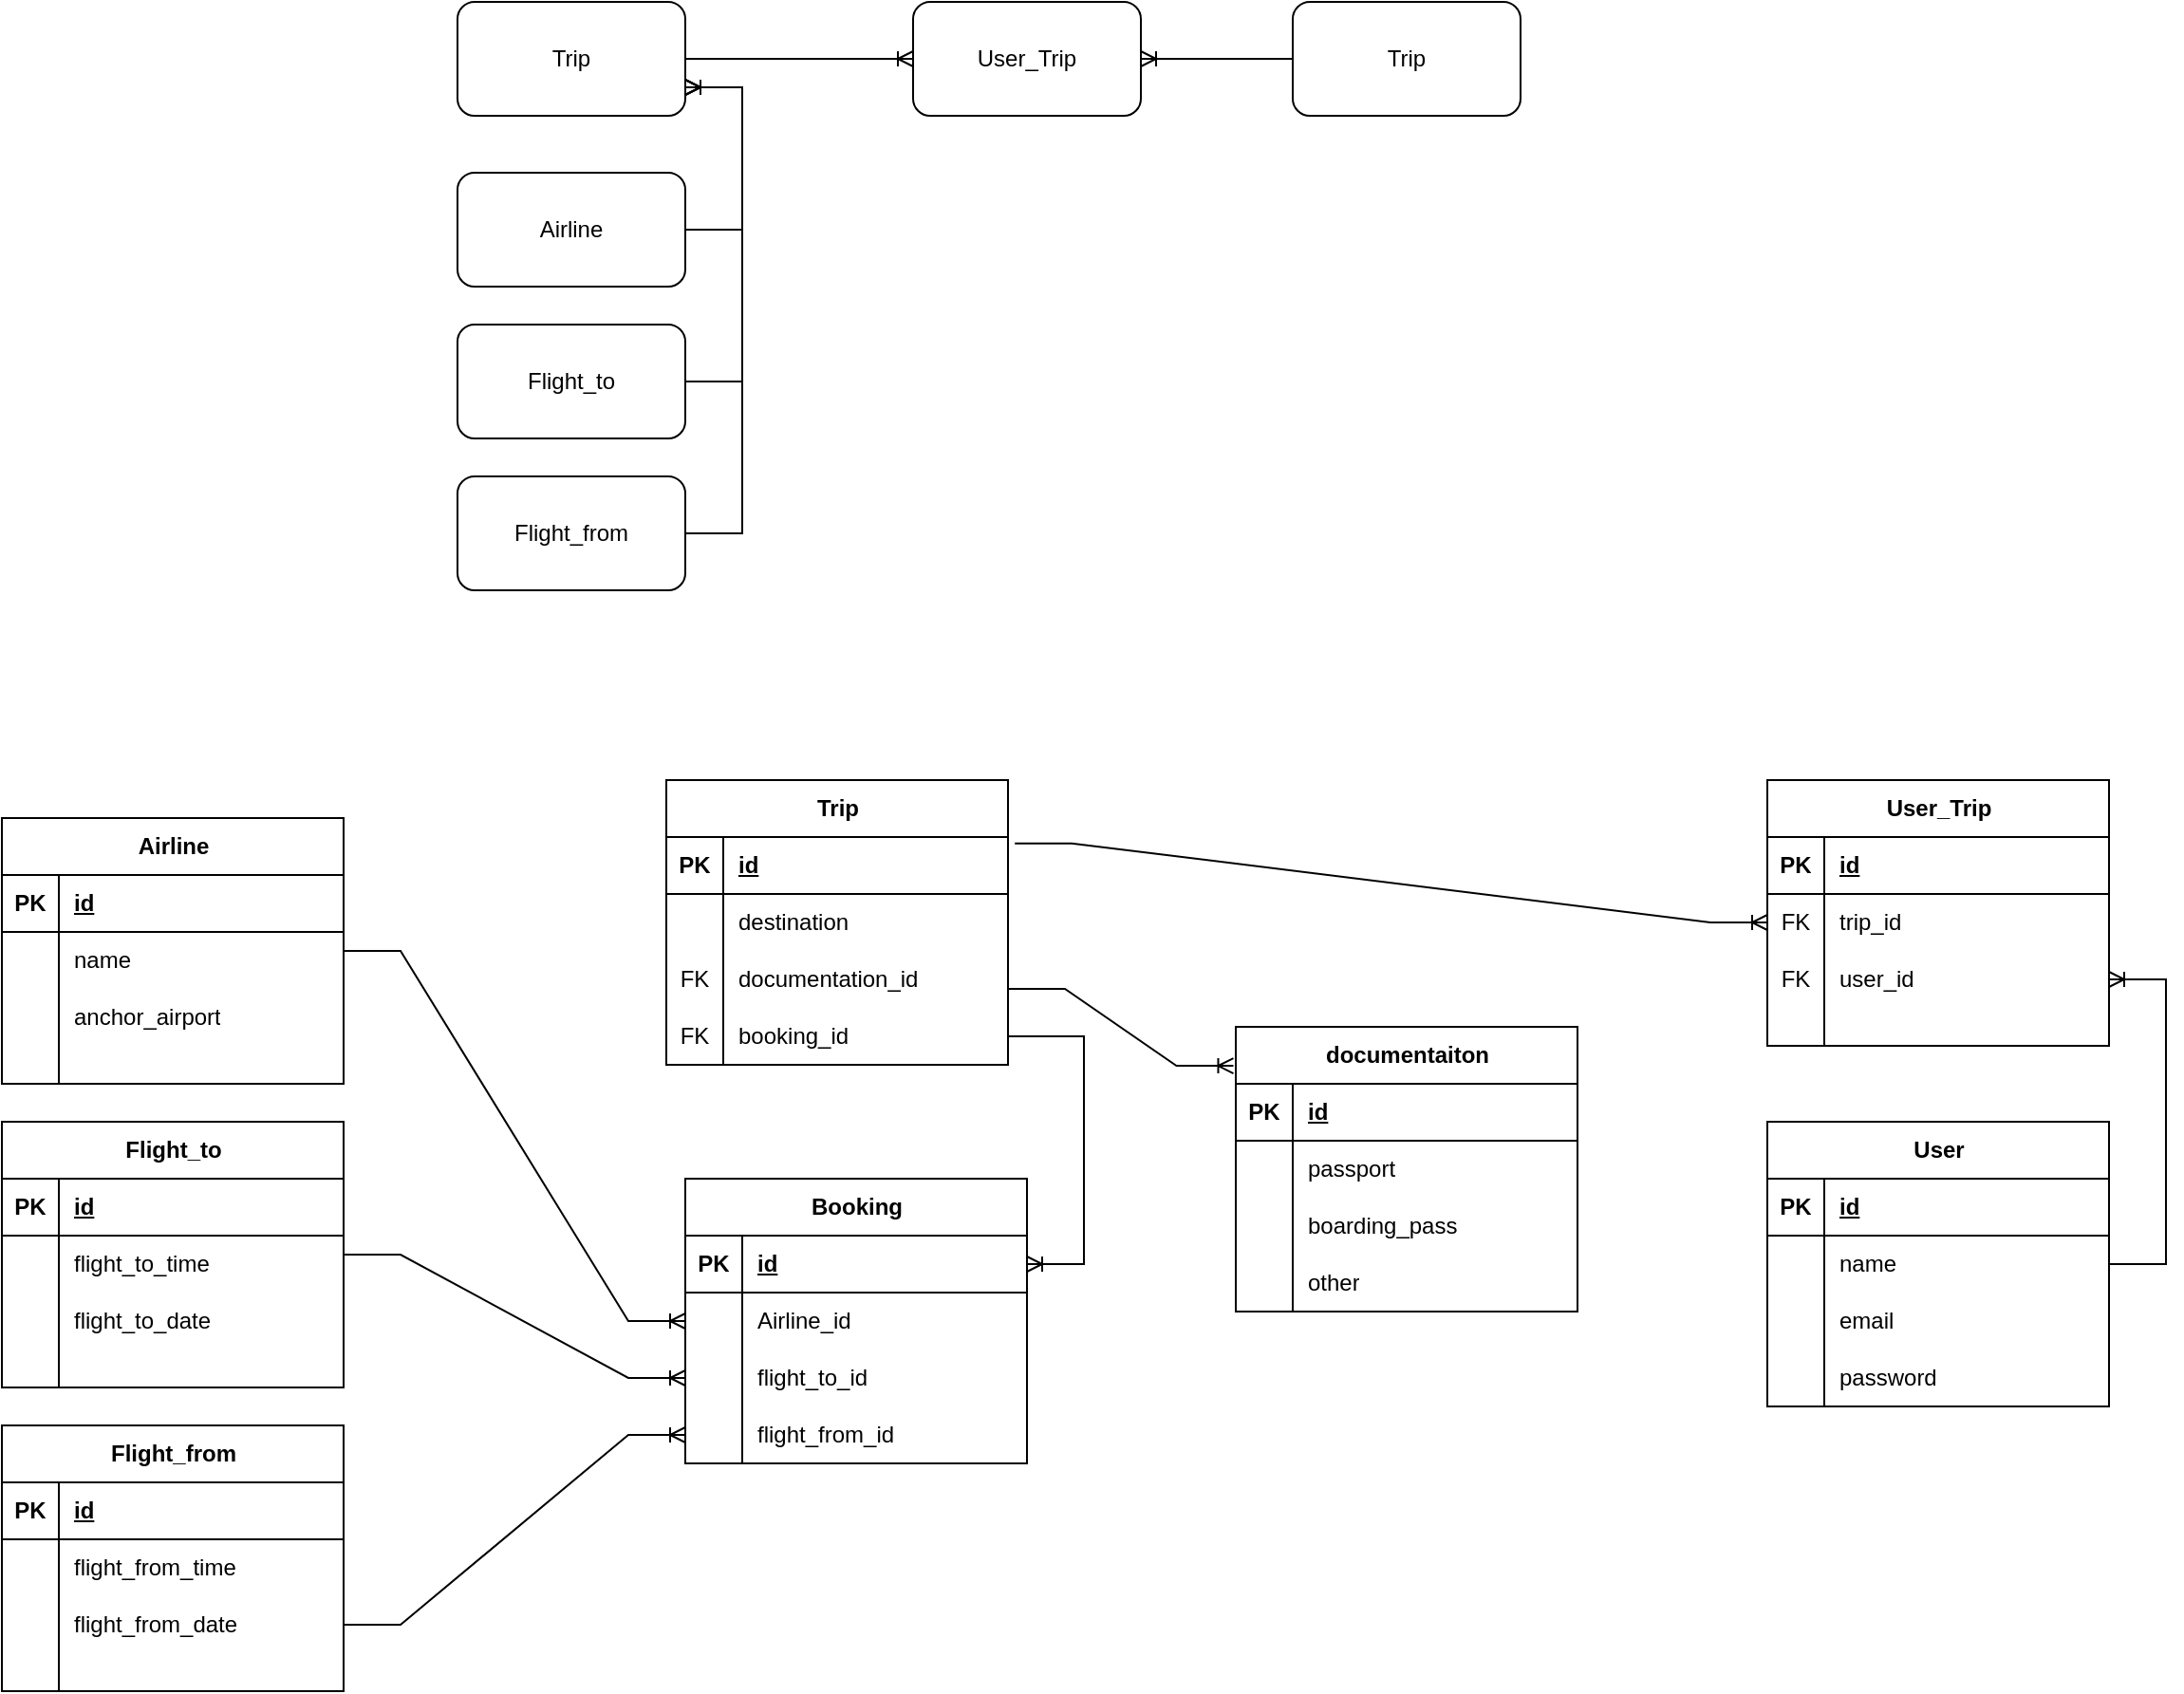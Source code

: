 <mxfile version="21.0.2" type="device"><diagram id="R2lEEEUBdFMjLlhIrx00" name="Page-1"><mxGraphModel dx="2466" dy="342" grid="1" gridSize="10" guides="1" tooltips="1" connect="1" arrows="1" fold="1" page="1" pageScale="1" pageWidth="850" pageHeight="1100" math="0" shadow="0" extFonts="Permanent Marker^https://fonts.googleapis.com/css?family=Permanent+Marker"><root><mxCell id="0"/><mxCell id="1" parent="0"/><mxCell id="AfF34_MZGDm-dhskFJhZ-27" value="User" style="shape=table;startSize=30;container=1;collapsible=1;childLayout=tableLayout;fixedRows=1;rowLines=0;fontStyle=1;align=center;resizeLast=1;html=1;" vertex="1" parent="1"><mxGeometry x="-30" y="660" width="180" height="150" as="geometry"/></mxCell><mxCell id="AfF34_MZGDm-dhskFJhZ-28" value="" style="shape=tableRow;horizontal=0;startSize=0;swimlaneHead=0;swimlaneBody=0;fillColor=none;collapsible=0;dropTarget=0;points=[[0,0.5],[1,0.5]];portConstraint=eastwest;top=0;left=0;right=0;bottom=1;" vertex="1" parent="AfF34_MZGDm-dhskFJhZ-27"><mxGeometry y="30" width="180" height="30" as="geometry"/></mxCell><mxCell id="AfF34_MZGDm-dhskFJhZ-29" value="PK" style="shape=partialRectangle;connectable=0;fillColor=none;top=0;left=0;bottom=0;right=0;fontStyle=1;overflow=hidden;whiteSpace=wrap;html=1;" vertex="1" parent="AfF34_MZGDm-dhskFJhZ-28"><mxGeometry width="30" height="30" as="geometry"><mxRectangle width="30" height="30" as="alternateBounds"/></mxGeometry></mxCell><mxCell id="AfF34_MZGDm-dhskFJhZ-30" value="id" style="shape=partialRectangle;connectable=0;fillColor=none;top=0;left=0;bottom=0;right=0;align=left;spacingLeft=6;fontStyle=5;overflow=hidden;whiteSpace=wrap;html=1;" vertex="1" parent="AfF34_MZGDm-dhskFJhZ-28"><mxGeometry x="30" width="150" height="30" as="geometry"><mxRectangle width="150" height="30" as="alternateBounds"/></mxGeometry></mxCell><mxCell id="AfF34_MZGDm-dhskFJhZ-31" value="" style="shape=tableRow;horizontal=0;startSize=0;swimlaneHead=0;swimlaneBody=0;fillColor=none;collapsible=0;dropTarget=0;points=[[0,0.5],[1,0.5]];portConstraint=eastwest;top=0;left=0;right=0;bottom=0;" vertex="1" parent="AfF34_MZGDm-dhskFJhZ-27"><mxGeometry y="60" width="180" height="30" as="geometry"/></mxCell><mxCell id="AfF34_MZGDm-dhskFJhZ-32" value="" style="shape=partialRectangle;connectable=0;fillColor=none;top=0;left=0;bottom=0;right=0;editable=1;overflow=hidden;whiteSpace=wrap;html=1;" vertex="1" parent="AfF34_MZGDm-dhskFJhZ-31"><mxGeometry width="30" height="30" as="geometry"><mxRectangle width="30" height="30" as="alternateBounds"/></mxGeometry></mxCell><mxCell id="AfF34_MZGDm-dhskFJhZ-33" value="name&lt;span style=&quot;white-space: pre;&quot;&gt;&#9;&lt;/span&gt;" style="shape=partialRectangle;connectable=0;fillColor=none;top=0;left=0;bottom=0;right=0;align=left;spacingLeft=6;overflow=hidden;whiteSpace=wrap;html=1;" vertex="1" parent="AfF34_MZGDm-dhskFJhZ-31"><mxGeometry x="30" width="150" height="30" as="geometry"><mxRectangle width="150" height="30" as="alternateBounds"/></mxGeometry></mxCell><mxCell id="AfF34_MZGDm-dhskFJhZ-34" value="" style="shape=tableRow;horizontal=0;startSize=0;swimlaneHead=0;swimlaneBody=0;fillColor=none;collapsible=0;dropTarget=0;points=[[0,0.5],[1,0.5]];portConstraint=eastwest;top=0;left=0;right=0;bottom=0;" vertex="1" parent="AfF34_MZGDm-dhskFJhZ-27"><mxGeometry y="90" width="180" height="30" as="geometry"/></mxCell><mxCell id="AfF34_MZGDm-dhskFJhZ-35" value="" style="shape=partialRectangle;connectable=0;fillColor=none;top=0;left=0;bottom=0;right=0;editable=1;overflow=hidden;whiteSpace=wrap;html=1;" vertex="1" parent="AfF34_MZGDm-dhskFJhZ-34"><mxGeometry width="30" height="30" as="geometry"><mxRectangle width="30" height="30" as="alternateBounds"/></mxGeometry></mxCell><mxCell id="AfF34_MZGDm-dhskFJhZ-36" value="email" style="shape=partialRectangle;connectable=0;fillColor=none;top=0;left=0;bottom=0;right=0;align=left;spacingLeft=6;overflow=hidden;whiteSpace=wrap;html=1;" vertex="1" parent="AfF34_MZGDm-dhskFJhZ-34"><mxGeometry x="30" width="150" height="30" as="geometry"><mxRectangle width="150" height="30" as="alternateBounds"/></mxGeometry></mxCell><mxCell id="AfF34_MZGDm-dhskFJhZ-37" value="" style="shape=tableRow;horizontal=0;startSize=0;swimlaneHead=0;swimlaneBody=0;fillColor=none;collapsible=0;dropTarget=0;points=[[0,0.5],[1,0.5]];portConstraint=eastwest;top=0;left=0;right=0;bottom=0;" vertex="1" parent="AfF34_MZGDm-dhskFJhZ-27"><mxGeometry y="120" width="180" height="30" as="geometry"/></mxCell><mxCell id="AfF34_MZGDm-dhskFJhZ-38" value="" style="shape=partialRectangle;connectable=0;fillColor=none;top=0;left=0;bottom=0;right=0;editable=1;overflow=hidden;whiteSpace=wrap;html=1;" vertex="1" parent="AfF34_MZGDm-dhskFJhZ-37"><mxGeometry width="30" height="30" as="geometry"><mxRectangle width="30" height="30" as="alternateBounds"/></mxGeometry></mxCell><mxCell id="AfF34_MZGDm-dhskFJhZ-39" value="password" style="shape=partialRectangle;connectable=0;fillColor=none;top=0;left=0;bottom=0;right=0;align=left;spacingLeft=6;overflow=hidden;whiteSpace=wrap;html=1;" vertex="1" parent="AfF34_MZGDm-dhskFJhZ-37"><mxGeometry x="30" width="150" height="30" as="geometry"><mxRectangle width="150" height="30" as="alternateBounds"/></mxGeometry></mxCell><mxCell id="AfF34_MZGDm-dhskFJhZ-40" value="User_Trip" style="shape=table;startSize=30;container=1;collapsible=1;childLayout=tableLayout;fixedRows=1;rowLines=0;fontStyle=1;align=center;resizeLast=1;html=1;" vertex="1" parent="1"><mxGeometry x="-30" y="480" width="180" height="140" as="geometry"/></mxCell><mxCell id="AfF34_MZGDm-dhskFJhZ-41" value="" style="shape=tableRow;horizontal=0;startSize=0;swimlaneHead=0;swimlaneBody=0;fillColor=none;collapsible=0;dropTarget=0;points=[[0,0.5],[1,0.5]];portConstraint=eastwest;top=0;left=0;right=0;bottom=1;" vertex="1" parent="AfF34_MZGDm-dhskFJhZ-40"><mxGeometry y="30" width="180" height="30" as="geometry"/></mxCell><mxCell id="AfF34_MZGDm-dhskFJhZ-42" value="PK" style="shape=partialRectangle;connectable=0;fillColor=none;top=0;left=0;bottom=0;right=0;fontStyle=1;overflow=hidden;whiteSpace=wrap;html=1;" vertex="1" parent="AfF34_MZGDm-dhskFJhZ-41"><mxGeometry width="30" height="30" as="geometry"><mxRectangle width="30" height="30" as="alternateBounds"/></mxGeometry></mxCell><mxCell id="AfF34_MZGDm-dhskFJhZ-43" value="id" style="shape=partialRectangle;connectable=0;fillColor=none;top=0;left=0;bottom=0;right=0;align=left;spacingLeft=6;fontStyle=5;overflow=hidden;whiteSpace=wrap;html=1;" vertex="1" parent="AfF34_MZGDm-dhskFJhZ-41"><mxGeometry x="30" width="150" height="30" as="geometry"><mxRectangle width="150" height="30" as="alternateBounds"/></mxGeometry></mxCell><mxCell id="AfF34_MZGDm-dhskFJhZ-44" value="" style="shape=tableRow;horizontal=0;startSize=0;swimlaneHead=0;swimlaneBody=0;fillColor=none;collapsible=0;dropTarget=0;points=[[0,0.5],[1,0.5]];portConstraint=eastwest;top=0;left=0;right=0;bottom=0;" vertex="1" parent="AfF34_MZGDm-dhskFJhZ-40"><mxGeometry y="60" width="180" height="30" as="geometry"/></mxCell><mxCell id="AfF34_MZGDm-dhskFJhZ-45" value="FK" style="shape=partialRectangle;connectable=0;fillColor=none;top=0;left=0;bottom=0;right=0;editable=1;overflow=hidden;whiteSpace=wrap;html=1;" vertex="1" parent="AfF34_MZGDm-dhskFJhZ-44"><mxGeometry width="30" height="30" as="geometry"><mxRectangle width="30" height="30" as="alternateBounds"/></mxGeometry></mxCell><mxCell id="AfF34_MZGDm-dhskFJhZ-46" value="trip_id&amp;nbsp;" style="shape=partialRectangle;connectable=0;fillColor=none;top=0;left=0;bottom=0;right=0;align=left;spacingLeft=6;overflow=hidden;whiteSpace=wrap;html=1;" vertex="1" parent="AfF34_MZGDm-dhskFJhZ-44"><mxGeometry x="30" width="150" height="30" as="geometry"><mxRectangle width="150" height="30" as="alternateBounds"/></mxGeometry></mxCell><mxCell id="AfF34_MZGDm-dhskFJhZ-47" value="" style="shape=tableRow;horizontal=0;startSize=0;swimlaneHead=0;swimlaneBody=0;fillColor=none;collapsible=0;dropTarget=0;points=[[0,0.5],[1,0.5]];portConstraint=eastwest;top=0;left=0;right=0;bottom=0;" vertex="1" parent="AfF34_MZGDm-dhskFJhZ-40"><mxGeometry y="90" width="180" height="30" as="geometry"/></mxCell><mxCell id="AfF34_MZGDm-dhskFJhZ-48" value="FK" style="shape=partialRectangle;connectable=0;fillColor=none;top=0;left=0;bottom=0;right=0;editable=1;overflow=hidden;whiteSpace=wrap;html=1;" vertex="1" parent="AfF34_MZGDm-dhskFJhZ-47"><mxGeometry width="30" height="30" as="geometry"><mxRectangle width="30" height="30" as="alternateBounds"/></mxGeometry></mxCell><mxCell id="AfF34_MZGDm-dhskFJhZ-49" value="user_id" style="shape=partialRectangle;connectable=0;fillColor=none;top=0;left=0;bottom=0;right=0;align=left;spacingLeft=6;overflow=hidden;whiteSpace=wrap;html=1;" vertex="1" parent="AfF34_MZGDm-dhskFJhZ-47"><mxGeometry x="30" width="150" height="30" as="geometry"><mxRectangle width="150" height="30" as="alternateBounds"/></mxGeometry></mxCell><mxCell id="AfF34_MZGDm-dhskFJhZ-50" value="" style="shape=tableRow;horizontal=0;startSize=0;swimlaneHead=0;swimlaneBody=0;fillColor=none;collapsible=0;dropTarget=0;points=[[0,0.5],[1,0.5]];portConstraint=eastwest;top=0;left=0;right=0;bottom=0;" vertex="1" parent="AfF34_MZGDm-dhskFJhZ-40"><mxGeometry y="120" width="180" height="20" as="geometry"/></mxCell><mxCell id="AfF34_MZGDm-dhskFJhZ-51" value="" style="shape=partialRectangle;connectable=0;fillColor=none;top=0;left=0;bottom=0;right=0;editable=1;overflow=hidden;whiteSpace=wrap;html=1;" vertex="1" parent="AfF34_MZGDm-dhskFJhZ-50"><mxGeometry width="30" height="20" as="geometry"><mxRectangle width="30" height="20" as="alternateBounds"/></mxGeometry></mxCell><mxCell id="AfF34_MZGDm-dhskFJhZ-52" value="" style="shape=partialRectangle;connectable=0;fillColor=none;top=0;left=0;bottom=0;right=0;align=left;spacingLeft=6;overflow=hidden;whiteSpace=wrap;html=1;" vertex="1" parent="AfF34_MZGDm-dhskFJhZ-50"><mxGeometry x="30" width="150" height="20" as="geometry"><mxRectangle width="150" height="20" as="alternateBounds"/></mxGeometry></mxCell><mxCell id="AfF34_MZGDm-dhskFJhZ-56" value="" style="edgeStyle=entityRelationEdgeStyle;fontSize=12;html=1;endArrow=ERoneToMany;rounded=0;exitX=1.02;exitY=0.111;exitDx=0;exitDy=0;exitPerimeter=0;" edge="1" parent="1" source="AfF34_MZGDm-dhskFJhZ-128" target="AfF34_MZGDm-dhskFJhZ-44"><mxGeometry width="100" height="100" relative="1" as="geometry"><mxPoint x="-200" y="660" as="sourcePoint"/><mxPoint x="-100" y="560" as="targetPoint"/></mxGeometry></mxCell><mxCell id="AfF34_MZGDm-dhskFJhZ-57" value="" style="edgeStyle=entityRelationEdgeStyle;fontSize=12;html=1;endArrow=ERoneToMany;rounded=0;" edge="1" parent="1" source="AfF34_MZGDm-dhskFJhZ-27" target="AfF34_MZGDm-dhskFJhZ-47"><mxGeometry width="100" height="100" relative="1" as="geometry"><mxPoint x="70" y="670" as="sourcePoint"/><mxPoint x="170" y="570" as="targetPoint"/></mxGeometry></mxCell><mxCell id="AfF34_MZGDm-dhskFJhZ-58" value="Airline" style="shape=table;startSize=30;container=1;collapsible=1;childLayout=tableLayout;fixedRows=1;rowLines=0;fontStyle=1;align=center;resizeLast=1;html=1;" vertex="1" parent="1"><mxGeometry x="-960" y="500" width="180" height="140" as="geometry"/></mxCell><mxCell id="AfF34_MZGDm-dhskFJhZ-59" value="" style="shape=tableRow;horizontal=0;startSize=0;swimlaneHead=0;swimlaneBody=0;fillColor=none;collapsible=0;dropTarget=0;points=[[0,0.5],[1,0.5]];portConstraint=eastwest;top=0;left=0;right=0;bottom=1;" vertex="1" parent="AfF34_MZGDm-dhskFJhZ-58"><mxGeometry y="30" width="180" height="30" as="geometry"/></mxCell><mxCell id="AfF34_MZGDm-dhskFJhZ-60" value="PK" style="shape=partialRectangle;connectable=0;fillColor=none;top=0;left=0;bottom=0;right=0;fontStyle=1;overflow=hidden;whiteSpace=wrap;html=1;" vertex="1" parent="AfF34_MZGDm-dhskFJhZ-59"><mxGeometry width="30" height="30" as="geometry"><mxRectangle width="30" height="30" as="alternateBounds"/></mxGeometry></mxCell><mxCell id="AfF34_MZGDm-dhskFJhZ-61" value="id" style="shape=partialRectangle;connectable=0;fillColor=none;top=0;left=0;bottom=0;right=0;align=left;spacingLeft=6;fontStyle=5;overflow=hidden;whiteSpace=wrap;html=1;" vertex="1" parent="AfF34_MZGDm-dhskFJhZ-59"><mxGeometry x="30" width="150" height="30" as="geometry"><mxRectangle width="150" height="30" as="alternateBounds"/></mxGeometry></mxCell><mxCell id="AfF34_MZGDm-dhskFJhZ-62" value="" style="shape=tableRow;horizontal=0;startSize=0;swimlaneHead=0;swimlaneBody=0;fillColor=none;collapsible=0;dropTarget=0;points=[[0,0.5],[1,0.5]];portConstraint=eastwest;top=0;left=0;right=0;bottom=0;" vertex="1" parent="AfF34_MZGDm-dhskFJhZ-58"><mxGeometry y="60" width="180" height="30" as="geometry"/></mxCell><mxCell id="AfF34_MZGDm-dhskFJhZ-63" value="" style="shape=partialRectangle;connectable=0;fillColor=none;top=0;left=0;bottom=0;right=0;editable=1;overflow=hidden;whiteSpace=wrap;html=1;" vertex="1" parent="AfF34_MZGDm-dhskFJhZ-62"><mxGeometry width="30" height="30" as="geometry"><mxRectangle width="30" height="30" as="alternateBounds"/></mxGeometry></mxCell><mxCell id="AfF34_MZGDm-dhskFJhZ-64" value="name" style="shape=partialRectangle;connectable=0;fillColor=none;top=0;left=0;bottom=0;right=0;align=left;spacingLeft=6;overflow=hidden;whiteSpace=wrap;html=1;" vertex="1" parent="AfF34_MZGDm-dhskFJhZ-62"><mxGeometry x="30" width="150" height="30" as="geometry"><mxRectangle width="150" height="30" as="alternateBounds"/></mxGeometry></mxCell><mxCell id="AfF34_MZGDm-dhskFJhZ-65" value="" style="shape=tableRow;horizontal=0;startSize=0;swimlaneHead=0;swimlaneBody=0;fillColor=none;collapsible=0;dropTarget=0;points=[[0,0.5],[1,0.5]];portConstraint=eastwest;top=0;left=0;right=0;bottom=0;" vertex="1" parent="AfF34_MZGDm-dhskFJhZ-58"><mxGeometry y="90" width="180" height="30" as="geometry"/></mxCell><mxCell id="AfF34_MZGDm-dhskFJhZ-66" value="" style="shape=partialRectangle;connectable=0;fillColor=none;top=0;left=0;bottom=0;right=0;editable=1;overflow=hidden;whiteSpace=wrap;html=1;" vertex="1" parent="AfF34_MZGDm-dhskFJhZ-65"><mxGeometry width="30" height="30" as="geometry"><mxRectangle width="30" height="30" as="alternateBounds"/></mxGeometry></mxCell><mxCell id="AfF34_MZGDm-dhskFJhZ-67" value="anchor_airport" style="shape=partialRectangle;connectable=0;fillColor=none;top=0;left=0;bottom=0;right=0;align=left;spacingLeft=6;overflow=hidden;whiteSpace=wrap;html=1;" vertex="1" parent="AfF34_MZGDm-dhskFJhZ-65"><mxGeometry x="30" width="150" height="30" as="geometry"><mxRectangle width="150" height="30" as="alternateBounds"/></mxGeometry></mxCell><mxCell id="AfF34_MZGDm-dhskFJhZ-68" value="" style="shape=tableRow;horizontal=0;startSize=0;swimlaneHead=0;swimlaneBody=0;fillColor=none;collapsible=0;dropTarget=0;points=[[0,0.5],[1,0.5]];portConstraint=eastwest;top=0;left=0;right=0;bottom=0;" vertex="1" parent="AfF34_MZGDm-dhskFJhZ-58"><mxGeometry y="120" width="180" height="20" as="geometry"/></mxCell><mxCell id="AfF34_MZGDm-dhskFJhZ-69" value="" style="shape=partialRectangle;connectable=0;fillColor=none;top=0;left=0;bottom=0;right=0;editable=1;overflow=hidden;whiteSpace=wrap;html=1;" vertex="1" parent="AfF34_MZGDm-dhskFJhZ-68"><mxGeometry width="30" height="20" as="geometry"><mxRectangle width="30" height="20" as="alternateBounds"/></mxGeometry></mxCell><mxCell id="AfF34_MZGDm-dhskFJhZ-70" value="" style="shape=partialRectangle;connectable=0;fillColor=none;top=0;left=0;bottom=0;right=0;align=left;spacingLeft=6;overflow=hidden;whiteSpace=wrap;html=1;" vertex="1" parent="AfF34_MZGDm-dhskFJhZ-68"><mxGeometry x="30" width="150" height="20" as="geometry"><mxRectangle width="150" height="20" as="alternateBounds"/></mxGeometry></mxCell><mxCell id="AfF34_MZGDm-dhskFJhZ-71" value="" style="edgeStyle=entityRelationEdgeStyle;fontSize=12;html=1;endArrow=ERoneToMany;rounded=0;entryX=0;entryY=0.5;entryDx=0;entryDy=0;" edge="1" parent="1" source="AfF34_MZGDm-dhskFJhZ-58" target="AfF34_MZGDm-dhskFJhZ-116"><mxGeometry width="100" height="100" relative="1" as="geometry"><mxPoint x="-350" y="810" as="sourcePoint"/><mxPoint x="-250" y="710" as="targetPoint"/></mxGeometry></mxCell><mxCell id="AfF34_MZGDm-dhskFJhZ-72" value="Flight_to" style="shape=table;startSize=30;container=1;collapsible=1;childLayout=tableLayout;fixedRows=1;rowLines=0;fontStyle=1;align=center;resizeLast=1;html=1;" vertex="1" parent="1"><mxGeometry x="-960" y="660" width="180" height="140" as="geometry"/></mxCell><mxCell id="AfF34_MZGDm-dhskFJhZ-73" value="" style="shape=tableRow;horizontal=0;startSize=0;swimlaneHead=0;swimlaneBody=0;fillColor=none;collapsible=0;dropTarget=0;points=[[0,0.5],[1,0.5]];portConstraint=eastwest;top=0;left=0;right=0;bottom=1;" vertex="1" parent="AfF34_MZGDm-dhskFJhZ-72"><mxGeometry y="30" width="180" height="30" as="geometry"/></mxCell><mxCell id="AfF34_MZGDm-dhskFJhZ-74" value="PK" style="shape=partialRectangle;connectable=0;fillColor=none;top=0;left=0;bottom=0;right=0;fontStyle=1;overflow=hidden;whiteSpace=wrap;html=1;" vertex="1" parent="AfF34_MZGDm-dhskFJhZ-73"><mxGeometry width="30" height="30" as="geometry"><mxRectangle width="30" height="30" as="alternateBounds"/></mxGeometry></mxCell><mxCell id="AfF34_MZGDm-dhskFJhZ-75" value="id" style="shape=partialRectangle;connectable=0;fillColor=none;top=0;left=0;bottom=0;right=0;align=left;spacingLeft=6;fontStyle=5;overflow=hidden;whiteSpace=wrap;html=1;" vertex="1" parent="AfF34_MZGDm-dhskFJhZ-73"><mxGeometry x="30" width="150" height="30" as="geometry"><mxRectangle width="150" height="30" as="alternateBounds"/></mxGeometry></mxCell><mxCell id="AfF34_MZGDm-dhskFJhZ-76" value="" style="shape=tableRow;horizontal=0;startSize=0;swimlaneHead=0;swimlaneBody=0;fillColor=none;collapsible=0;dropTarget=0;points=[[0,0.5],[1,0.5]];portConstraint=eastwest;top=0;left=0;right=0;bottom=0;" vertex="1" parent="AfF34_MZGDm-dhskFJhZ-72"><mxGeometry y="60" width="180" height="30" as="geometry"/></mxCell><mxCell id="AfF34_MZGDm-dhskFJhZ-77" value="" style="shape=partialRectangle;connectable=0;fillColor=none;top=0;left=0;bottom=0;right=0;editable=1;overflow=hidden;whiteSpace=wrap;html=1;" vertex="1" parent="AfF34_MZGDm-dhskFJhZ-76"><mxGeometry width="30" height="30" as="geometry"><mxRectangle width="30" height="30" as="alternateBounds"/></mxGeometry></mxCell><mxCell id="AfF34_MZGDm-dhskFJhZ-78" value="flight_to_time" style="shape=partialRectangle;connectable=0;fillColor=none;top=0;left=0;bottom=0;right=0;align=left;spacingLeft=6;overflow=hidden;whiteSpace=wrap;html=1;" vertex="1" parent="AfF34_MZGDm-dhskFJhZ-76"><mxGeometry x="30" width="150" height="30" as="geometry"><mxRectangle width="150" height="30" as="alternateBounds"/></mxGeometry></mxCell><mxCell id="AfF34_MZGDm-dhskFJhZ-79" value="" style="shape=tableRow;horizontal=0;startSize=0;swimlaneHead=0;swimlaneBody=0;fillColor=none;collapsible=0;dropTarget=0;points=[[0,0.5],[1,0.5]];portConstraint=eastwest;top=0;left=0;right=0;bottom=0;" vertex="1" parent="AfF34_MZGDm-dhskFJhZ-72"><mxGeometry y="90" width="180" height="30" as="geometry"/></mxCell><mxCell id="AfF34_MZGDm-dhskFJhZ-80" value="" style="shape=partialRectangle;connectable=0;fillColor=none;top=0;left=0;bottom=0;right=0;editable=1;overflow=hidden;whiteSpace=wrap;html=1;" vertex="1" parent="AfF34_MZGDm-dhskFJhZ-79"><mxGeometry width="30" height="30" as="geometry"><mxRectangle width="30" height="30" as="alternateBounds"/></mxGeometry></mxCell><mxCell id="AfF34_MZGDm-dhskFJhZ-81" value="flight_to_date" style="shape=partialRectangle;connectable=0;fillColor=none;top=0;left=0;bottom=0;right=0;align=left;spacingLeft=6;overflow=hidden;whiteSpace=wrap;html=1;" vertex="1" parent="AfF34_MZGDm-dhskFJhZ-79"><mxGeometry x="30" width="150" height="30" as="geometry"><mxRectangle width="150" height="30" as="alternateBounds"/></mxGeometry></mxCell><mxCell id="AfF34_MZGDm-dhskFJhZ-82" value="" style="shape=tableRow;horizontal=0;startSize=0;swimlaneHead=0;swimlaneBody=0;fillColor=none;collapsible=0;dropTarget=0;points=[[0,0.5],[1,0.5]];portConstraint=eastwest;top=0;left=0;right=0;bottom=0;" vertex="1" parent="AfF34_MZGDm-dhskFJhZ-72"><mxGeometry y="120" width="180" height="20" as="geometry"/></mxCell><mxCell id="AfF34_MZGDm-dhskFJhZ-83" value="" style="shape=partialRectangle;connectable=0;fillColor=none;top=0;left=0;bottom=0;right=0;editable=1;overflow=hidden;whiteSpace=wrap;html=1;" vertex="1" parent="AfF34_MZGDm-dhskFJhZ-82"><mxGeometry width="30" height="20" as="geometry"><mxRectangle width="30" height="20" as="alternateBounds"/></mxGeometry></mxCell><mxCell id="AfF34_MZGDm-dhskFJhZ-84" value="" style="shape=partialRectangle;connectable=0;fillColor=none;top=0;left=0;bottom=0;right=0;align=left;spacingLeft=6;overflow=hidden;whiteSpace=wrap;html=1;" vertex="1" parent="AfF34_MZGDm-dhskFJhZ-82"><mxGeometry x="30" width="150" height="20" as="geometry"><mxRectangle width="150" height="20" as="alternateBounds"/></mxGeometry></mxCell><mxCell id="AfF34_MZGDm-dhskFJhZ-85" value="" style="edgeStyle=entityRelationEdgeStyle;fontSize=12;html=1;endArrow=ERoneToMany;rounded=0;" edge="1" parent="1" source="AfF34_MZGDm-dhskFJhZ-72" target="AfF34_MZGDm-dhskFJhZ-119"><mxGeometry width="100" height="100" relative="1" as="geometry"><mxPoint x="-370" y="820" as="sourcePoint"/><mxPoint x="-410" y="645" as="targetPoint"/></mxGeometry></mxCell><mxCell id="AfF34_MZGDm-dhskFJhZ-86" value="Flight_from" style="shape=table;startSize=30;container=1;collapsible=1;childLayout=tableLayout;fixedRows=1;rowLines=0;fontStyle=1;align=center;resizeLast=1;html=1;" vertex="1" parent="1"><mxGeometry x="-960" y="820" width="180" height="140" as="geometry"/></mxCell><mxCell id="AfF34_MZGDm-dhskFJhZ-87" value="" style="shape=tableRow;horizontal=0;startSize=0;swimlaneHead=0;swimlaneBody=0;fillColor=none;collapsible=0;dropTarget=0;points=[[0,0.5],[1,0.5]];portConstraint=eastwest;top=0;left=0;right=0;bottom=1;" vertex="1" parent="AfF34_MZGDm-dhskFJhZ-86"><mxGeometry y="30" width="180" height="30" as="geometry"/></mxCell><mxCell id="AfF34_MZGDm-dhskFJhZ-88" value="PK" style="shape=partialRectangle;connectable=0;fillColor=none;top=0;left=0;bottom=0;right=0;fontStyle=1;overflow=hidden;whiteSpace=wrap;html=1;" vertex="1" parent="AfF34_MZGDm-dhskFJhZ-87"><mxGeometry width="30" height="30" as="geometry"><mxRectangle width="30" height="30" as="alternateBounds"/></mxGeometry></mxCell><mxCell id="AfF34_MZGDm-dhskFJhZ-89" value="id" style="shape=partialRectangle;connectable=0;fillColor=none;top=0;left=0;bottom=0;right=0;align=left;spacingLeft=6;fontStyle=5;overflow=hidden;whiteSpace=wrap;html=1;" vertex="1" parent="AfF34_MZGDm-dhskFJhZ-87"><mxGeometry x="30" width="150" height="30" as="geometry"><mxRectangle width="150" height="30" as="alternateBounds"/></mxGeometry></mxCell><mxCell id="AfF34_MZGDm-dhskFJhZ-90" value="" style="shape=tableRow;horizontal=0;startSize=0;swimlaneHead=0;swimlaneBody=0;fillColor=none;collapsible=0;dropTarget=0;points=[[0,0.5],[1,0.5]];portConstraint=eastwest;top=0;left=0;right=0;bottom=0;" vertex="1" parent="AfF34_MZGDm-dhskFJhZ-86"><mxGeometry y="60" width="180" height="30" as="geometry"/></mxCell><mxCell id="AfF34_MZGDm-dhskFJhZ-91" value="" style="shape=partialRectangle;connectable=0;fillColor=none;top=0;left=0;bottom=0;right=0;editable=1;overflow=hidden;whiteSpace=wrap;html=1;" vertex="1" parent="AfF34_MZGDm-dhskFJhZ-90"><mxGeometry width="30" height="30" as="geometry"><mxRectangle width="30" height="30" as="alternateBounds"/></mxGeometry></mxCell><mxCell id="AfF34_MZGDm-dhskFJhZ-92" value="flight_from_time" style="shape=partialRectangle;connectable=0;fillColor=none;top=0;left=0;bottom=0;right=0;align=left;spacingLeft=6;overflow=hidden;whiteSpace=wrap;html=1;" vertex="1" parent="AfF34_MZGDm-dhskFJhZ-90"><mxGeometry x="30" width="150" height="30" as="geometry"><mxRectangle width="150" height="30" as="alternateBounds"/></mxGeometry></mxCell><mxCell id="AfF34_MZGDm-dhskFJhZ-93" value="" style="shape=tableRow;horizontal=0;startSize=0;swimlaneHead=0;swimlaneBody=0;fillColor=none;collapsible=0;dropTarget=0;points=[[0,0.5],[1,0.5]];portConstraint=eastwest;top=0;left=0;right=0;bottom=0;" vertex="1" parent="AfF34_MZGDm-dhskFJhZ-86"><mxGeometry y="90" width="180" height="30" as="geometry"/></mxCell><mxCell id="AfF34_MZGDm-dhskFJhZ-94" value="" style="shape=partialRectangle;connectable=0;fillColor=none;top=0;left=0;bottom=0;right=0;editable=1;overflow=hidden;whiteSpace=wrap;html=1;" vertex="1" parent="AfF34_MZGDm-dhskFJhZ-93"><mxGeometry width="30" height="30" as="geometry"><mxRectangle width="30" height="30" as="alternateBounds"/></mxGeometry></mxCell><mxCell id="AfF34_MZGDm-dhskFJhZ-95" value="flight_from_date" style="shape=partialRectangle;connectable=0;fillColor=none;top=0;left=0;bottom=0;right=0;align=left;spacingLeft=6;overflow=hidden;whiteSpace=wrap;html=1;" vertex="1" parent="AfF34_MZGDm-dhskFJhZ-93"><mxGeometry x="30" width="150" height="30" as="geometry"><mxRectangle width="150" height="30" as="alternateBounds"/></mxGeometry></mxCell><mxCell id="AfF34_MZGDm-dhskFJhZ-96" value="" style="shape=tableRow;horizontal=0;startSize=0;swimlaneHead=0;swimlaneBody=0;fillColor=none;collapsible=0;dropTarget=0;points=[[0,0.5],[1,0.5]];portConstraint=eastwest;top=0;left=0;right=0;bottom=0;" vertex="1" parent="AfF34_MZGDm-dhskFJhZ-86"><mxGeometry y="120" width="180" height="20" as="geometry"/></mxCell><mxCell id="AfF34_MZGDm-dhskFJhZ-97" value="" style="shape=partialRectangle;connectable=0;fillColor=none;top=0;left=0;bottom=0;right=0;editable=1;overflow=hidden;whiteSpace=wrap;html=1;" vertex="1" parent="AfF34_MZGDm-dhskFJhZ-96"><mxGeometry width="30" height="20" as="geometry"><mxRectangle width="30" height="20" as="alternateBounds"/></mxGeometry></mxCell><mxCell id="AfF34_MZGDm-dhskFJhZ-98" value="" style="shape=partialRectangle;connectable=0;fillColor=none;top=0;left=0;bottom=0;right=0;align=left;spacingLeft=6;overflow=hidden;whiteSpace=wrap;html=1;" vertex="1" parent="AfF34_MZGDm-dhskFJhZ-96"><mxGeometry x="30" width="150" height="20" as="geometry"><mxRectangle width="150" height="20" as="alternateBounds"/></mxGeometry></mxCell><mxCell id="AfF34_MZGDm-dhskFJhZ-99" value="" style="edgeStyle=entityRelationEdgeStyle;fontSize=12;html=1;endArrow=ERoneToMany;rounded=0;entryX=0;entryY=0.5;entryDx=0;entryDy=0;" edge="1" parent="1" source="AfF34_MZGDm-dhskFJhZ-93" target="AfF34_MZGDm-dhskFJhZ-122"><mxGeometry width="100" height="100" relative="1" as="geometry"><mxPoint x="-370" y="1160" as="sourcePoint"/><mxPoint x="-410" y="675" as="targetPoint"/></mxGeometry></mxCell><mxCell id="AfF34_MZGDm-dhskFJhZ-100" value="Trip" style="rounded=1;whiteSpace=wrap;html=1;" vertex="1" parent="1"><mxGeometry x="-720" y="70" width="120" height="60" as="geometry"/></mxCell><mxCell id="AfF34_MZGDm-dhskFJhZ-101" value="User_Trip" style="rounded=1;whiteSpace=wrap;html=1;" vertex="1" parent="1"><mxGeometry x="-480" y="70" width="120" height="60" as="geometry"/></mxCell><mxCell id="AfF34_MZGDm-dhskFJhZ-102" value="Trip" style="rounded=1;whiteSpace=wrap;html=1;" vertex="1" parent="1"><mxGeometry x="-280" y="70" width="120" height="60" as="geometry"/></mxCell><mxCell id="AfF34_MZGDm-dhskFJhZ-103" value="" style="edgeStyle=entityRelationEdgeStyle;fontSize=12;html=1;endArrow=ERoneToMany;rounded=0;exitX=1;exitY=0.5;exitDx=0;exitDy=0;entryX=0;entryY=0.5;entryDx=0;entryDy=0;" edge="1" parent="1" source="AfF34_MZGDm-dhskFJhZ-100" target="AfF34_MZGDm-dhskFJhZ-101"><mxGeometry width="100" height="100" relative="1" as="geometry"><mxPoint x="120" y="260" as="sourcePoint"/><mxPoint x="220" y="160" as="targetPoint"/></mxGeometry></mxCell><mxCell id="AfF34_MZGDm-dhskFJhZ-104" value="" style="edgeStyle=entityRelationEdgeStyle;fontSize=12;html=1;endArrow=ERoneToMany;rounded=0;entryX=1;entryY=0.5;entryDx=0;entryDy=0;exitX=0;exitY=0.5;exitDx=0;exitDy=0;" edge="1" parent="1" source="AfF34_MZGDm-dhskFJhZ-102" target="AfF34_MZGDm-dhskFJhZ-101"><mxGeometry width="100" height="100" relative="1" as="geometry"><mxPoint x="-410" y="250" as="sourcePoint"/><mxPoint x="-310" y="150" as="targetPoint"/></mxGeometry></mxCell><mxCell id="AfF34_MZGDm-dhskFJhZ-105" value="Airline" style="rounded=1;whiteSpace=wrap;html=1;" vertex="1" parent="1"><mxGeometry x="-720" y="160" width="120" height="60" as="geometry"/></mxCell><mxCell id="AfF34_MZGDm-dhskFJhZ-106" value="Flight_from" style="rounded=1;whiteSpace=wrap;html=1;" vertex="1" parent="1"><mxGeometry x="-720" y="320" width="120" height="60" as="geometry"/></mxCell><mxCell id="AfF34_MZGDm-dhskFJhZ-107" value="Flight_to" style="rounded=1;whiteSpace=wrap;html=1;" vertex="1" parent="1"><mxGeometry x="-720" y="240" width="120" height="60" as="geometry"/></mxCell><mxCell id="AfF34_MZGDm-dhskFJhZ-109" value="" style="edgeStyle=entityRelationEdgeStyle;fontSize=12;html=1;endArrow=ERoneToMany;rounded=0;exitX=1;exitY=0.5;exitDx=0;exitDy=0;entryX=1;entryY=0.75;entryDx=0;entryDy=0;" edge="1" parent="1" source="AfF34_MZGDm-dhskFJhZ-105" target="AfF34_MZGDm-dhskFJhZ-100"><mxGeometry width="100" height="100" relative="1" as="geometry"><mxPoint x="120" y="260" as="sourcePoint"/><mxPoint x="220" y="160" as="targetPoint"/></mxGeometry></mxCell><mxCell id="AfF34_MZGDm-dhskFJhZ-110" value="" style="edgeStyle=entityRelationEdgeStyle;fontSize=12;html=1;endArrow=ERoneToMany;rounded=0;exitX=1;exitY=0.5;exitDx=0;exitDy=0;entryX=1;entryY=0.75;entryDx=0;entryDy=0;" edge="1" parent="1" source="AfF34_MZGDm-dhskFJhZ-107" target="AfF34_MZGDm-dhskFJhZ-100"><mxGeometry width="100" height="100" relative="1" as="geometry"><mxPoint x="120" y="260" as="sourcePoint"/><mxPoint x="220" y="160" as="targetPoint"/></mxGeometry></mxCell><mxCell id="AfF34_MZGDm-dhskFJhZ-111" value="" style="edgeStyle=entityRelationEdgeStyle;fontSize=12;html=1;endArrow=ERoneToMany;rounded=0;exitX=1;exitY=0.5;exitDx=0;exitDy=0;entryX=1;entryY=0.75;entryDx=0;entryDy=0;" edge="1" parent="1" source="AfF34_MZGDm-dhskFJhZ-106" target="AfF34_MZGDm-dhskFJhZ-100"><mxGeometry width="100" height="100" relative="1" as="geometry"><mxPoint x="120" y="260" as="sourcePoint"/><mxPoint x="220" y="160" as="targetPoint"/></mxGeometry></mxCell><mxCell id="AfF34_MZGDm-dhskFJhZ-112" value="Booking" style="shape=table;startSize=30;container=1;collapsible=1;childLayout=tableLayout;fixedRows=1;rowLines=0;fontStyle=1;align=center;resizeLast=1;html=1;" vertex="1" parent="1"><mxGeometry x="-600" y="690" width="180" height="150" as="geometry"/></mxCell><mxCell id="AfF34_MZGDm-dhskFJhZ-113" value="" style="shape=tableRow;horizontal=0;startSize=0;swimlaneHead=0;swimlaneBody=0;fillColor=none;collapsible=0;dropTarget=0;points=[[0,0.5],[1,0.5]];portConstraint=eastwest;top=0;left=0;right=0;bottom=1;" vertex="1" parent="AfF34_MZGDm-dhskFJhZ-112"><mxGeometry y="30" width="180" height="30" as="geometry"/></mxCell><mxCell id="AfF34_MZGDm-dhskFJhZ-114" value="PK" style="shape=partialRectangle;connectable=0;fillColor=none;top=0;left=0;bottom=0;right=0;fontStyle=1;overflow=hidden;whiteSpace=wrap;html=1;" vertex="1" parent="AfF34_MZGDm-dhskFJhZ-113"><mxGeometry width="30" height="30" as="geometry"><mxRectangle width="30" height="30" as="alternateBounds"/></mxGeometry></mxCell><mxCell id="AfF34_MZGDm-dhskFJhZ-115" value="id" style="shape=partialRectangle;connectable=0;fillColor=none;top=0;left=0;bottom=0;right=0;align=left;spacingLeft=6;fontStyle=5;overflow=hidden;whiteSpace=wrap;html=1;" vertex="1" parent="AfF34_MZGDm-dhskFJhZ-113"><mxGeometry x="30" width="150" height="30" as="geometry"><mxRectangle width="150" height="30" as="alternateBounds"/></mxGeometry></mxCell><mxCell id="AfF34_MZGDm-dhskFJhZ-116" value="" style="shape=tableRow;horizontal=0;startSize=0;swimlaneHead=0;swimlaneBody=0;fillColor=none;collapsible=0;dropTarget=0;points=[[0,0.5],[1,0.5]];portConstraint=eastwest;top=0;left=0;right=0;bottom=0;" vertex="1" parent="AfF34_MZGDm-dhskFJhZ-112"><mxGeometry y="60" width="180" height="30" as="geometry"/></mxCell><mxCell id="AfF34_MZGDm-dhskFJhZ-117" value="" style="shape=partialRectangle;connectable=0;fillColor=none;top=0;left=0;bottom=0;right=0;editable=1;overflow=hidden;whiteSpace=wrap;html=1;" vertex="1" parent="AfF34_MZGDm-dhskFJhZ-116"><mxGeometry width="30" height="30" as="geometry"><mxRectangle width="30" height="30" as="alternateBounds"/></mxGeometry></mxCell><mxCell id="AfF34_MZGDm-dhskFJhZ-118" value="Airline_id" style="shape=partialRectangle;connectable=0;fillColor=none;top=0;left=0;bottom=0;right=0;align=left;spacingLeft=6;overflow=hidden;whiteSpace=wrap;html=1;" vertex="1" parent="AfF34_MZGDm-dhskFJhZ-116"><mxGeometry x="30" width="150" height="30" as="geometry"><mxRectangle width="150" height="30" as="alternateBounds"/></mxGeometry></mxCell><mxCell id="AfF34_MZGDm-dhskFJhZ-119" value="" style="shape=tableRow;horizontal=0;startSize=0;swimlaneHead=0;swimlaneBody=0;fillColor=none;collapsible=0;dropTarget=0;points=[[0,0.5],[1,0.5]];portConstraint=eastwest;top=0;left=0;right=0;bottom=0;" vertex="1" parent="AfF34_MZGDm-dhskFJhZ-112"><mxGeometry y="90" width="180" height="30" as="geometry"/></mxCell><mxCell id="AfF34_MZGDm-dhskFJhZ-120" value="" style="shape=partialRectangle;connectable=0;fillColor=none;top=0;left=0;bottom=0;right=0;editable=1;overflow=hidden;whiteSpace=wrap;html=1;" vertex="1" parent="AfF34_MZGDm-dhskFJhZ-119"><mxGeometry width="30" height="30" as="geometry"><mxRectangle width="30" height="30" as="alternateBounds"/></mxGeometry></mxCell><mxCell id="AfF34_MZGDm-dhskFJhZ-121" value="flight_to_id" style="shape=partialRectangle;connectable=0;fillColor=none;top=0;left=0;bottom=0;right=0;align=left;spacingLeft=6;overflow=hidden;whiteSpace=wrap;html=1;" vertex="1" parent="AfF34_MZGDm-dhskFJhZ-119"><mxGeometry x="30" width="150" height="30" as="geometry"><mxRectangle width="150" height="30" as="alternateBounds"/></mxGeometry></mxCell><mxCell id="AfF34_MZGDm-dhskFJhZ-122" value="" style="shape=tableRow;horizontal=0;startSize=0;swimlaneHead=0;swimlaneBody=0;fillColor=none;collapsible=0;dropTarget=0;points=[[0,0.5],[1,0.5]];portConstraint=eastwest;top=0;left=0;right=0;bottom=0;" vertex="1" parent="AfF34_MZGDm-dhskFJhZ-112"><mxGeometry y="120" width="180" height="30" as="geometry"/></mxCell><mxCell id="AfF34_MZGDm-dhskFJhZ-123" value="" style="shape=partialRectangle;connectable=0;fillColor=none;top=0;left=0;bottom=0;right=0;editable=1;overflow=hidden;whiteSpace=wrap;html=1;" vertex="1" parent="AfF34_MZGDm-dhskFJhZ-122"><mxGeometry width="30" height="30" as="geometry"><mxRectangle width="30" height="30" as="alternateBounds"/></mxGeometry></mxCell><mxCell id="AfF34_MZGDm-dhskFJhZ-124" value="flight_from_id" style="shape=partialRectangle;connectable=0;fillColor=none;top=0;left=0;bottom=0;right=0;align=left;spacingLeft=6;overflow=hidden;whiteSpace=wrap;html=1;" vertex="1" parent="AfF34_MZGDm-dhskFJhZ-122"><mxGeometry x="30" width="150" height="30" as="geometry"><mxRectangle width="150" height="30" as="alternateBounds"/></mxGeometry></mxCell><mxCell id="AfF34_MZGDm-dhskFJhZ-127" value="Trip" style="shape=table;startSize=30;container=1;collapsible=1;childLayout=tableLayout;fixedRows=1;rowLines=0;fontStyle=1;align=center;resizeLast=1;html=1;" vertex="1" parent="1"><mxGeometry x="-610" y="480" width="180" height="150" as="geometry"/></mxCell><mxCell id="AfF34_MZGDm-dhskFJhZ-128" value="" style="shape=tableRow;horizontal=0;startSize=0;swimlaneHead=0;swimlaneBody=0;fillColor=none;collapsible=0;dropTarget=0;points=[[0,0.5],[1,0.5]];portConstraint=eastwest;top=0;left=0;right=0;bottom=1;" vertex="1" parent="AfF34_MZGDm-dhskFJhZ-127"><mxGeometry y="30" width="180" height="30" as="geometry"/></mxCell><mxCell id="AfF34_MZGDm-dhskFJhZ-129" value="PK" style="shape=partialRectangle;connectable=0;fillColor=none;top=0;left=0;bottom=0;right=0;fontStyle=1;overflow=hidden;whiteSpace=wrap;html=1;" vertex="1" parent="AfF34_MZGDm-dhskFJhZ-128"><mxGeometry width="30" height="30" as="geometry"><mxRectangle width="30" height="30" as="alternateBounds"/></mxGeometry></mxCell><mxCell id="AfF34_MZGDm-dhskFJhZ-130" value="id" style="shape=partialRectangle;connectable=0;fillColor=none;top=0;left=0;bottom=0;right=0;align=left;spacingLeft=6;fontStyle=5;overflow=hidden;whiteSpace=wrap;html=1;" vertex="1" parent="AfF34_MZGDm-dhskFJhZ-128"><mxGeometry x="30" width="150" height="30" as="geometry"><mxRectangle width="150" height="30" as="alternateBounds"/></mxGeometry></mxCell><mxCell id="AfF34_MZGDm-dhskFJhZ-131" value="" style="shape=tableRow;horizontal=0;startSize=0;swimlaneHead=0;swimlaneBody=0;fillColor=none;collapsible=0;dropTarget=0;points=[[0,0.5],[1,0.5]];portConstraint=eastwest;top=0;left=0;right=0;bottom=0;" vertex="1" parent="AfF34_MZGDm-dhskFJhZ-127"><mxGeometry y="60" width="180" height="30" as="geometry"/></mxCell><mxCell id="AfF34_MZGDm-dhskFJhZ-132" value="" style="shape=partialRectangle;connectable=0;fillColor=none;top=0;left=0;bottom=0;right=0;editable=1;overflow=hidden;whiteSpace=wrap;html=1;" vertex="1" parent="AfF34_MZGDm-dhskFJhZ-131"><mxGeometry width="30" height="30" as="geometry"><mxRectangle width="30" height="30" as="alternateBounds"/></mxGeometry></mxCell><mxCell id="AfF34_MZGDm-dhskFJhZ-133" value="destination" style="shape=partialRectangle;connectable=0;fillColor=none;top=0;left=0;bottom=0;right=0;align=left;spacingLeft=6;overflow=hidden;whiteSpace=wrap;html=1;" vertex="1" parent="AfF34_MZGDm-dhskFJhZ-131"><mxGeometry x="30" width="150" height="30" as="geometry"><mxRectangle width="150" height="30" as="alternateBounds"/></mxGeometry></mxCell><mxCell id="AfF34_MZGDm-dhskFJhZ-134" value="" style="shape=tableRow;horizontal=0;startSize=0;swimlaneHead=0;swimlaneBody=0;fillColor=none;collapsible=0;dropTarget=0;points=[[0,0.5],[1,0.5]];portConstraint=eastwest;top=0;left=0;right=0;bottom=0;" vertex="1" parent="AfF34_MZGDm-dhskFJhZ-127"><mxGeometry y="90" width="180" height="30" as="geometry"/></mxCell><mxCell id="AfF34_MZGDm-dhskFJhZ-135" value="FK" style="shape=partialRectangle;connectable=0;fillColor=none;top=0;left=0;bottom=0;right=0;editable=1;overflow=hidden;whiteSpace=wrap;html=1;" vertex="1" parent="AfF34_MZGDm-dhskFJhZ-134"><mxGeometry width="30" height="30" as="geometry"><mxRectangle width="30" height="30" as="alternateBounds"/></mxGeometry></mxCell><mxCell id="AfF34_MZGDm-dhskFJhZ-136" value="documentation_id" style="shape=partialRectangle;connectable=0;fillColor=none;top=0;left=0;bottom=0;right=0;align=left;spacingLeft=6;overflow=hidden;whiteSpace=wrap;html=1;" vertex="1" parent="AfF34_MZGDm-dhskFJhZ-134"><mxGeometry x="30" width="150" height="30" as="geometry"><mxRectangle width="150" height="30" as="alternateBounds"/></mxGeometry></mxCell><mxCell id="AfF34_MZGDm-dhskFJhZ-137" value="" style="shape=tableRow;horizontal=0;startSize=0;swimlaneHead=0;swimlaneBody=0;fillColor=none;collapsible=0;dropTarget=0;points=[[0,0.5],[1,0.5]];portConstraint=eastwest;top=0;left=0;right=0;bottom=0;" vertex="1" parent="AfF34_MZGDm-dhskFJhZ-127"><mxGeometry y="120" width="180" height="30" as="geometry"/></mxCell><mxCell id="AfF34_MZGDm-dhskFJhZ-138" value="FK" style="shape=partialRectangle;connectable=0;fillColor=none;top=0;left=0;bottom=0;right=0;editable=1;overflow=hidden;whiteSpace=wrap;html=1;" vertex="1" parent="AfF34_MZGDm-dhskFJhZ-137"><mxGeometry width="30" height="30" as="geometry"><mxRectangle width="30" height="30" as="alternateBounds"/></mxGeometry></mxCell><mxCell id="AfF34_MZGDm-dhskFJhZ-139" value="booking_id" style="shape=partialRectangle;connectable=0;fillColor=none;top=0;left=0;bottom=0;right=0;align=left;spacingLeft=6;overflow=hidden;whiteSpace=wrap;html=1;" vertex="1" parent="AfF34_MZGDm-dhskFJhZ-137"><mxGeometry x="30" width="150" height="30" as="geometry"><mxRectangle width="150" height="30" as="alternateBounds"/></mxGeometry></mxCell><mxCell id="AfF34_MZGDm-dhskFJhZ-140" value="" style="edgeStyle=entityRelationEdgeStyle;fontSize=12;html=1;endArrow=ERoneToMany;rounded=0;" edge="1" parent="1" source="AfF34_MZGDm-dhskFJhZ-137" target="AfF34_MZGDm-dhskFJhZ-113"><mxGeometry width="100" height="100" relative="1" as="geometry"><mxPoint x="-420" y="890" as="sourcePoint"/><mxPoint x="-320" y="790" as="targetPoint"/></mxGeometry></mxCell><mxCell id="AfF34_MZGDm-dhskFJhZ-141" value="documentaiton" style="shape=table;startSize=30;container=1;collapsible=1;childLayout=tableLayout;fixedRows=1;rowLines=0;fontStyle=1;align=center;resizeLast=1;html=1;" vertex="1" parent="1"><mxGeometry x="-310" y="610" width="180" height="150" as="geometry"/></mxCell><mxCell id="AfF34_MZGDm-dhskFJhZ-142" value="" style="shape=tableRow;horizontal=0;startSize=0;swimlaneHead=0;swimlaneBody=0;fillColor=none;collapsible=0;dropTarget=0;points=[[0,0.5],[1,0.5]];portConstraint=eastwest;top=0;left=0;right=0;bottom=1;" vertex="1" parent="AfF34_MZGDm-dhskFJhZ-141"><mxGeometry y="30" width="180" height="30" as="geometry"/></mxCell><mxCell id="AfF34_MZGDm-dhskFJhZ-143" value="PK" style="shape=partialRectangle;connectable=0;fillColor=none;top=0;left=0;bottom=0;right=0;fontStyle=1;overflow=hidden;whiteSpace=wrap;html=1;" vertex="1" parent="AfF34_MZGDm-dhskFJhZ-142"><mxGeometry width="30" height="30" as="geometry"><mxRectangle width="30" height="30" as="alternateBounds"/></mxGeometry></mxCell><mxCell id="AfF34_MZGDm-dhskFJhZ-144" value="id" style="shape=partialRectangle;connectable=0;fillColor=none;top=0;left=0;bottom=0;right=0;align=left;spacingLeft=6;fontStyle=5;overflow=hidden;whiteSpace=wrap;html=1;" vertex="1" parent="AfF34_MZGDm-dhskFJhZ-142"><mxGeometry x="30" width="150" height="30" as="geometry"><mxRectangle width="150" height="30" as="alternateBounds"/></mxGeometry></mxCell><mxCell id="AfF34_MZGDm-dhskFJhZ-145" value="" style="shape=tableRow;horizontal=0;startSize=0;swimlaneHead=0;swimlaneBody=0;fillColor=none;collapsible=0;dropTarget=0;points=[[0,0.5],[1,0.5]];portConstraint=eastwest;top=0;left=0;right=0;bottom=0;" vertex="1" parent="AfF34_MZGDm-dhskFJhZ-141"><mxGeometry y="60" width="180" height="30" as="geometry"/></mxCell><mxCell id="AfF34_MZGDm-dhskFJhZ-146" value="" style="shape=partialRectangle;connectable=0;fillColor=none;top=0;left=0;bottom=0;right=0;editable=1;overflow=hidden;whiteSpace=wrap;html=1;" vertex="1" parent="AfF34_MZGDm-dhskFJhZ-145"><mxGeometry width="30" height="30" as="geometry"><mxRectangle width="30" height="30" as="alternateBounds"/></mxGeometry></mxCell><mxCell id="AfF34_MZGDm-dhskFJhZ-147" value="passport" style="shape=partialRectangle;connectable=0;fillColor=none;top=0;left=0;bottom=0;right=0;align=left;spacingLeft=6;overflow=hidden;whiteSpace=wrap;html=1;" vertex="1" parent="AfF34_MZGDm-dhskFJhZ-145"><mxGeometry x="30" width="150" height="30" as="geometry"><mxRectangle width="150" height="30" as="alternateBounds"/></mxGeometry></mxCell><mxCell id="AfF34_MZGDm-dhskFJhZ-148" value="" style="shape=tableRow;horizontal=0;startSize=0;swimlaneHead=0;swimlaneBody=0;fillColor=none;collapsible=0;dropTarget=0;points=[[0,0.5],[1,0.5]];portConstraint=eastwest;top=0;left=0;right=0;bottom=0;" vertex="1" parent="AfF34_MZGDm-dhskFJhZ-141"><mxGeometry y="90" width="180" height="30" as="geometry"/></mxCell><mxCell id="AfF34_MZGDm-dhskFJhZ-149" value="" style="shape=partialRectangle;connectable=0;fillColor=none;top=0;left=0;bottom=0;right=0;editable=1;overflow=hidden;whiteSpace=wrap;html=1;" vertex="1" parent="AfF34_MZGDm-dhskFJhZ-148"><mxGeometry width="30" height="30" as="geometry"><mxRectangle width="30" height="30" as="alternateBounds"/></mxGeometry></mxCell><mxCell id="AfF34_MZGDm-dhskFJhZ-150" value="boarding_pass" style="shape=partialRectangle;connectable=0;fillColor=none;top=0;left=0;bottom=0;right=0;align=left;spacingLeft=6;overflow=hidden;whiteSpace=wrap;html=1;" vertex="1" parent="AfF34_MZGDm-dhskFJhZ-148"><mxGeometry x="30" width="150" height="30" as="geometry"><mxRectangle width="150" height="30" as="alternateBounds"/></mxGeometry></mxCell><mxCell id="AfF34_MZGDm-dhskFJhZ-151" value="" style="shape=tableRow;horizontal=0;startSize=0;swimlaneHead=0;swimlaneBody=0;fillColor=none;collapsible=0;dropTarget=0;points=[[0,0.5],[1,0.5]];portConstraint=eastwest;top=0;left=0;right=0;bottom=0;" vertex="1" parent="AfF34_MZGDm-dhskFJhZ-141"><mxGeometry y="120" width="180" height="30" as="geometry"/></mxCell><mxCell id="AfF34_MZGDm-dhskFJhZ-152" value="" style="shape=partialRectangle;connectable=0;fillColor=none;top=0;left=0;bottom=0;right=0;editable=1;overflow=hidden;whiteSpace=wrap;html=1;" vertex="1" parent="AfF34_MZGDm-dhskFJhZ-151"><mxGeometry width="30" height="30" as="geometry"><mxRectangle width="30" height="30" as="alternateBounds"/></mxGeometry></mxCell><mxCell id="AfF34_MZGDm-dhskFJhZ-153" value="other" style="shape=partialRectangle;connectable=0;fillColor=none;top=0;left=0;bottom=0;right=0;align=left;spacingLeft=6;overflow=hidden;whiteSpace=wrap;html=1;" vertex="1" parent="AfF34_MZGDm-dhskFJhZ-151"><mxGeometry x="30" width="150" height="30" as="geometry"><mxRectangle width="150" height="30" as="alternateBounds"/></mxGeometry></mxCell><mxCell id="AfF34_MZGDm-dhskFJhZ-154" value="" style="edgeStyle=entityRelationEdgeStyle;fontSize=12;html=1;endArrow=ERoneToMany;rounded=0;entryX=-0.007;entryY=0.137;entryDx=0;entryDy=0;entryPerimeter=0;" edge="1" parent="1" target="AfF34_MZGDm-dhskFJhZ-141"><mxGeometry width="100" height="100" relative="1" as="geometry"><mxPoint x="-430" y="590" as="sourcePoint"/><mxPoint x="-250" y="670" as="targetPoint"/></mxGeometry></mxCell></root></mxGraphModel></diagram></mxfile>